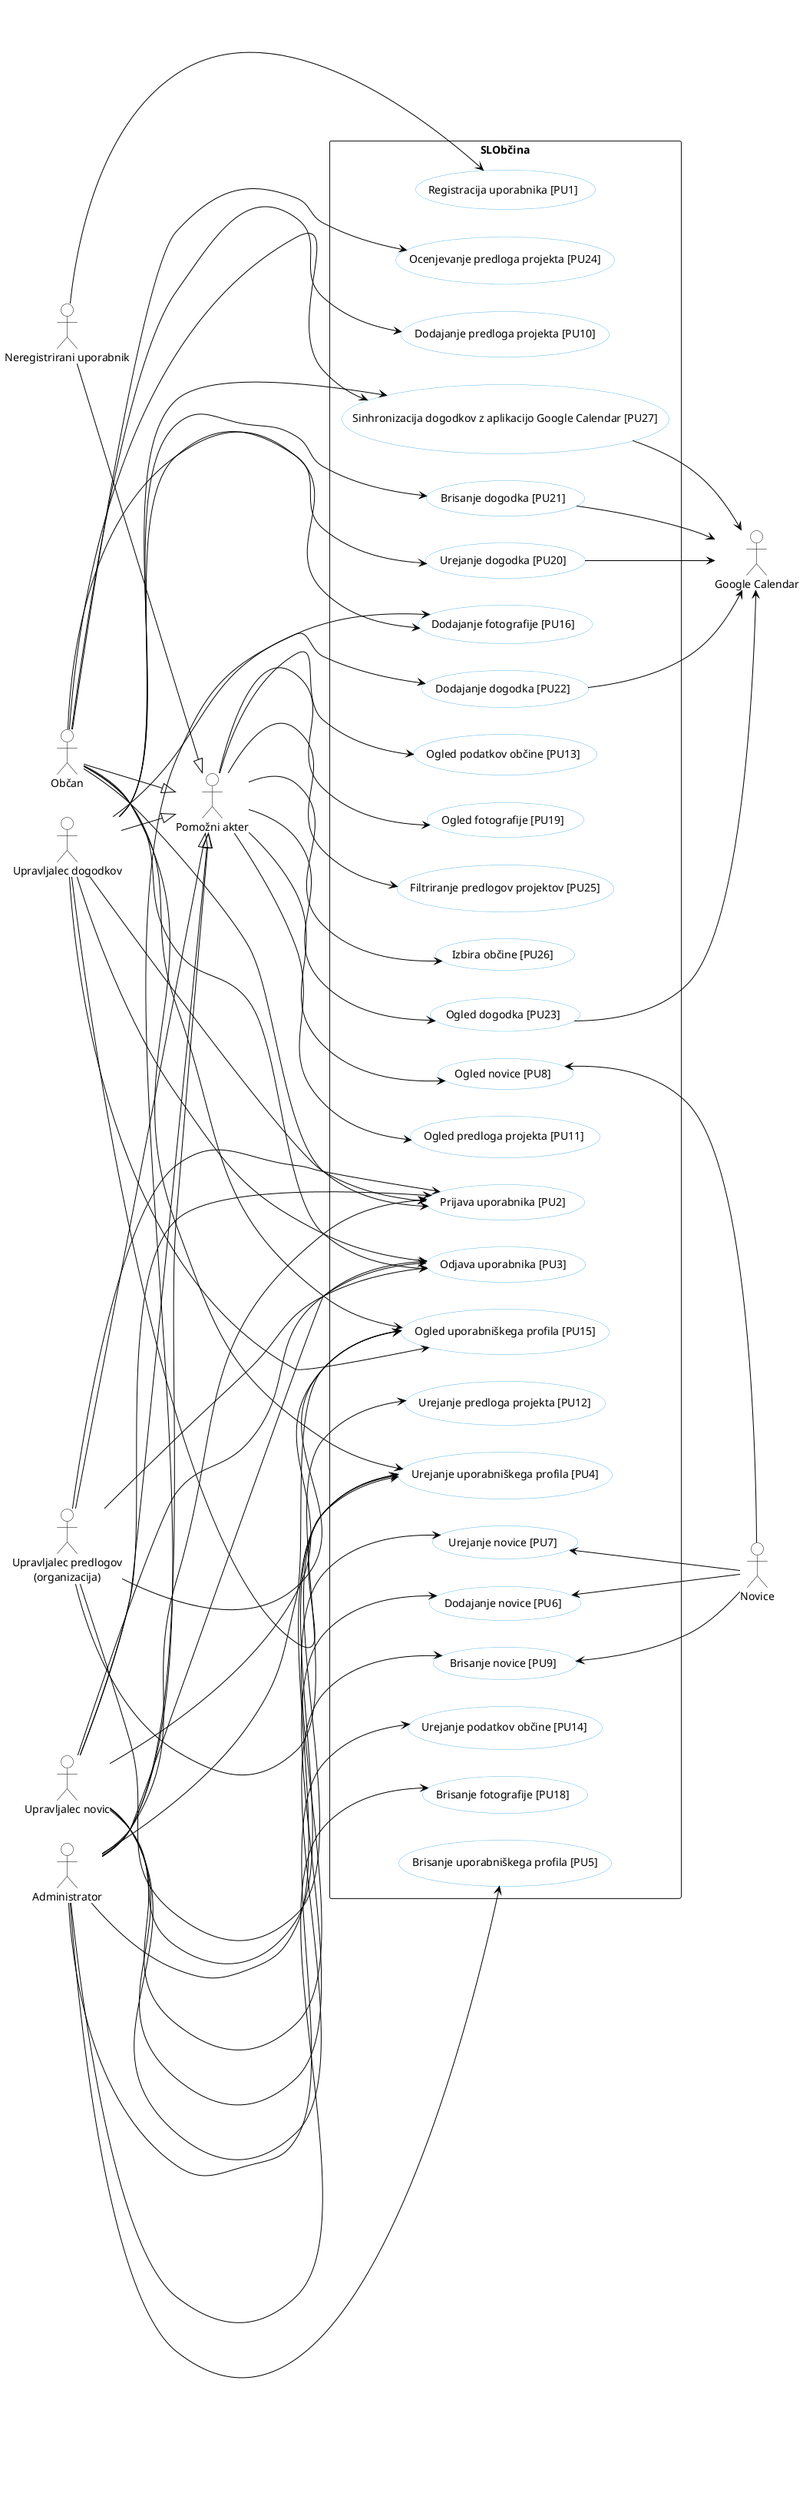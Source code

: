 @startuml vse_funkcionalnosti
skinparam backgroundcolor transparent
skinparam defaultTextAlignment center
skinparam usecase {
  backgroundColor white
  borderColor #5FB8EC
  arrowColor black
}
skinparam backgroundcolor transparent
skinparam defaultTextAlignment center
skinparam usecase {
  backgroundColor white
  borderColor #5FB8EC
  arrowColor black
}
skinparam actorBorderColor black
skinparam actorBackgroundColor white

left to right direction

actor "Neregistrirani uporabnik" as NeregistraniUporabnik
actor "Občan" as Obcan
actor "Upravljalec predlogov\n(organizacija)" as UpravljalecPredlogov
actor "Upravljalec dogodkov" as UpravljalecDogodkov
actor "Upravljalec novic" as UpravljalecNovic
actor "Administrator" as Administrator
actor "Google Calendar" as GoogleCalendar
actor "Novice" as lokalneNovice
actor "Pomožni akter" as PomozniAkter

rectangle "SLObčina" {
  PomozniAkter -down--> (Ogled novice [PU8])
  PomozniAkter -down--> (Ogled predloga projekta [PU11])
  PomozniAkter -down--> (Ogled podatkov občine [PU13])
  PomozniAkter -down--> (Ogled fotografije [PU19])
  PomozniAkter -down--> (Ogled dogodka [PU23])
  PomozniAkter -down--> (Filtriranje predlogov projektov [PU25])
  PomozniAkter -down--> (Izbira občine [PU26])
  
  NeregistraniUporabnik -down-> (Registracija uporabnika [PU1])
  
  Obcan -down--> (Prijava uporabnika [PU2])
  Obcan -down-> (Odjava uporabnika [PU3])
  Obcan -down-> (Urejanje uporabniškega profila [PU4])
  Obcan -down-> (Dodajanje predloga projekta [PU10])
  Obcan -down-> (Ogled uporabniškega profila [PU15])
  Obcan -down-> (Dodajanje fotografije [PU16])
  Obcan -down-> (Ocenjevanje predloga projekta [PU24])
  Obcan -down-> (Sinhronizacija dogodkov z aplikacijo Google Calendar [PU27])
  

  Administrator -down-> (Prijava uporabnika [PU2])
  Administrator -down-> (Odjava uporabnika [PU3])
  Administrator -down-> (Urejanje uporabniškega profila [PU4])
  Administrator -down-> (Brisanje uporabniškega profila [PU5])
  Administrator -down-> (Urejanje podatkov občine [PU14])
  Administrator -down-> (Ogled uporabniškega profila [PU15])
  Administrator -down-> (Dodajanje fotografije [PU16])
  Administrator -down-> (Brisanje fotografije [PU18])

  UpravljalecPredlogov -down-> (Prijava uporabnika [PU2])
  UpravljalecPredlogov -down-> (Odjava uporabnika [PU3])
  UpravljalecPredlogov -down-> (Urejanje uporabniškega profila [PU4])
  UpravljalecPredlogov -down-> (Urejanje predloga projekta [PU12])
  UpravljalecPredlogov -down-> (Ogled uporabniškega profila [PU15])
  
  UpravljalecNovic -down-> (Prijava uporabnika [PU2])
  UpravljalecNovic -down-> (Odjava uporabnika [PU3])
  UpravljalecNovic -down-> (Urejanje uporabniškega profila [PU4])
  UpravljalecNovic -down-> (Dodajanje novice [PU6])
  UpravljalecNovic -down-> (Urejanje novice [PU7])
  UpravljalecNovic -down-> (Brisanje novice [PU9])
  UpravljalecNovic -down-> (Ogled uporabniškega profila [PU15])
  
  UpravljalecDogodkov -down-> (Prijava uporabnika [PU2])
  UpravljalecDogodkov -down-> (Odjava uporabnika [PU3])
  UpravljalecDogodkov -down-> (Urejanje uporabniškega profila [PU4])
  UpravljalecDogodkov -down-> (Ogled uporabniškega profila [PU15])
  UpravljalecDogodkov -down-> (Urejanje dogodka [PU20])
  UpravljalecDogodkov -down-> (Brisanje dogodka [PU21])
  UpravljalecDogodkov -down-> (Dodajanje dogodka [PU22])
  UpravljalecDogodkov -down-> (Sinhronizacija dogodkov z aplikacijo Google Calendar [PU27])
   
  GoogleCalendar <-up- (Sinhronizacija dogodkov z aplikacijo Google Calendar [PU27])
  GoogleCalendar <-up- (Ogled dogodka [PU23])
  GoogleCalendar <-up- (Urejanje dogodka [PU20])
  GoogleCalendar <-up- (Brisanje dogodka [PU21])
  GoogleCalendar <-up- (Dodajanje dogodka [PU22])

  lokalneNovice -up-> (Dodajanje novice [PU6])
  lokalneNovice -up-> (Urejanje novice [PU7])
  lokalneNovice -up-> (Ogled novice [PU8])
  lokalneNovice -up-> (Brisanje novice [PU9])
  
  UpravljalecDogodkov -down-|> PomozniAkter
  UpravljalecNovic -down-|> PomozniAkter
  UpravljalecPredlogov -down-|> PomozniAkter
  Obcan -down-|> PomozniAkter
  Administrator -down-|> PomozniAkter
  NeregistraniUporabnik -down-|> PomozniAkter

}
@enduml
